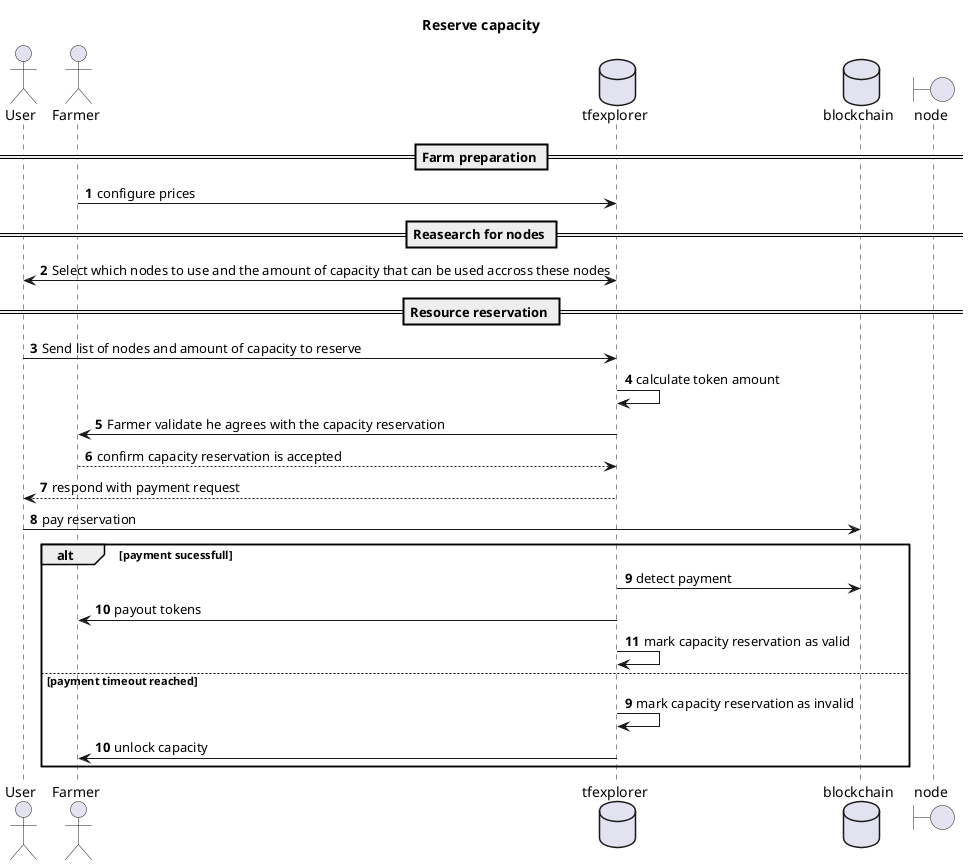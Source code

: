 @startuml

title Reserve capacity

actor User as user
actor Farmer as farmer
database tfexplorer
database blockchain
boundary node

autonumber
== Farm preparation ==
farmer -> tfexplorer: configure prices
== Reasearch for nodes ==
user <-> tfexplorer: Select which nodes to use and the amount of capacity that can be used accross these nodes
== Resource reservation ==
user -> tfexplorer: Send list of nodes and amount of capacity to reserve
tfexplorer -> tfexplorer: calculate token amount
tfexplorer -> farmer: Farmer validate he agrees with the capacity reservation
farmer --> tfexplorer: confirm capacity reservation is accepted
tfexplorer --> user: respond with payment request
user -> blockchain: pay reservation
alt payment sucessfull
tfexplorer -> blockchain: detect payment
tfexplorer -> farmer: payout tokens
tfexplorer -> tfexplorer: mark capacity reservation as valid
else payment timeout reached
autonumber 9
tfexplorer -> tfexplorer: mark capacity reservation as invalid
tfexplorer -> farmer: unlock capacity
end
@enduml
